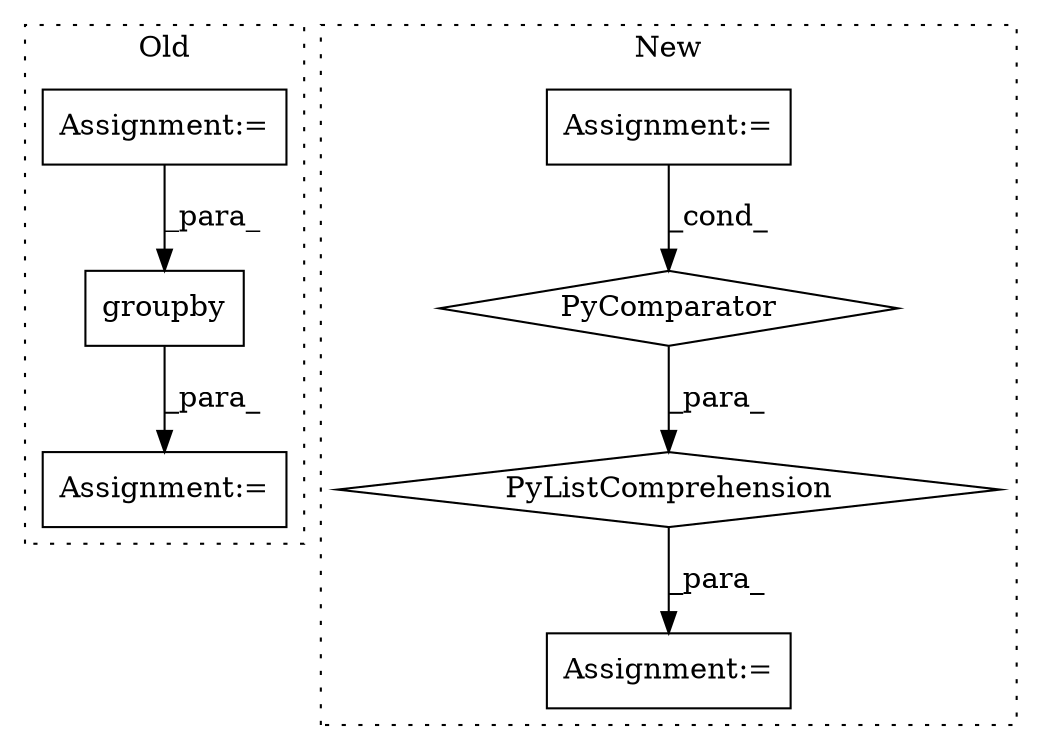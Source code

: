 digraph G {
subgraph cluster0 {
1 [label="groupby" a="32" s="13030,13057" l="8,1" shape="box"];
4 [label="Assignment:=" a="7" s="12937,13058" l="63,2" shape="box"];
7 [label="Assignment:=" a="7" s="12880" l="1" shape="box"];
label = "Old";
style="dotted";
}
subgraph cluster1 {
2 [label="PyComparator" a="113" s="13115" l="25" shape="diamond"];
3 [label="Assignment:=" a="7" s="12931" l="56" shape="box"];
5 [label="Assignment:=" a="7" s="13356" l="1" shape="box"];
6 [label="PyListComprehension" a="109" s="13048" l="100" shape="diamond"];
label = "New";
style="dotted";
}
1 -> 4 [label="_para_"];
2 -> 6 [label="_para_"];
3 -> 2 [label="_cond_"];
6 -> 5 [label="_para_"];
7 -> 1 [label="_para_"];
}